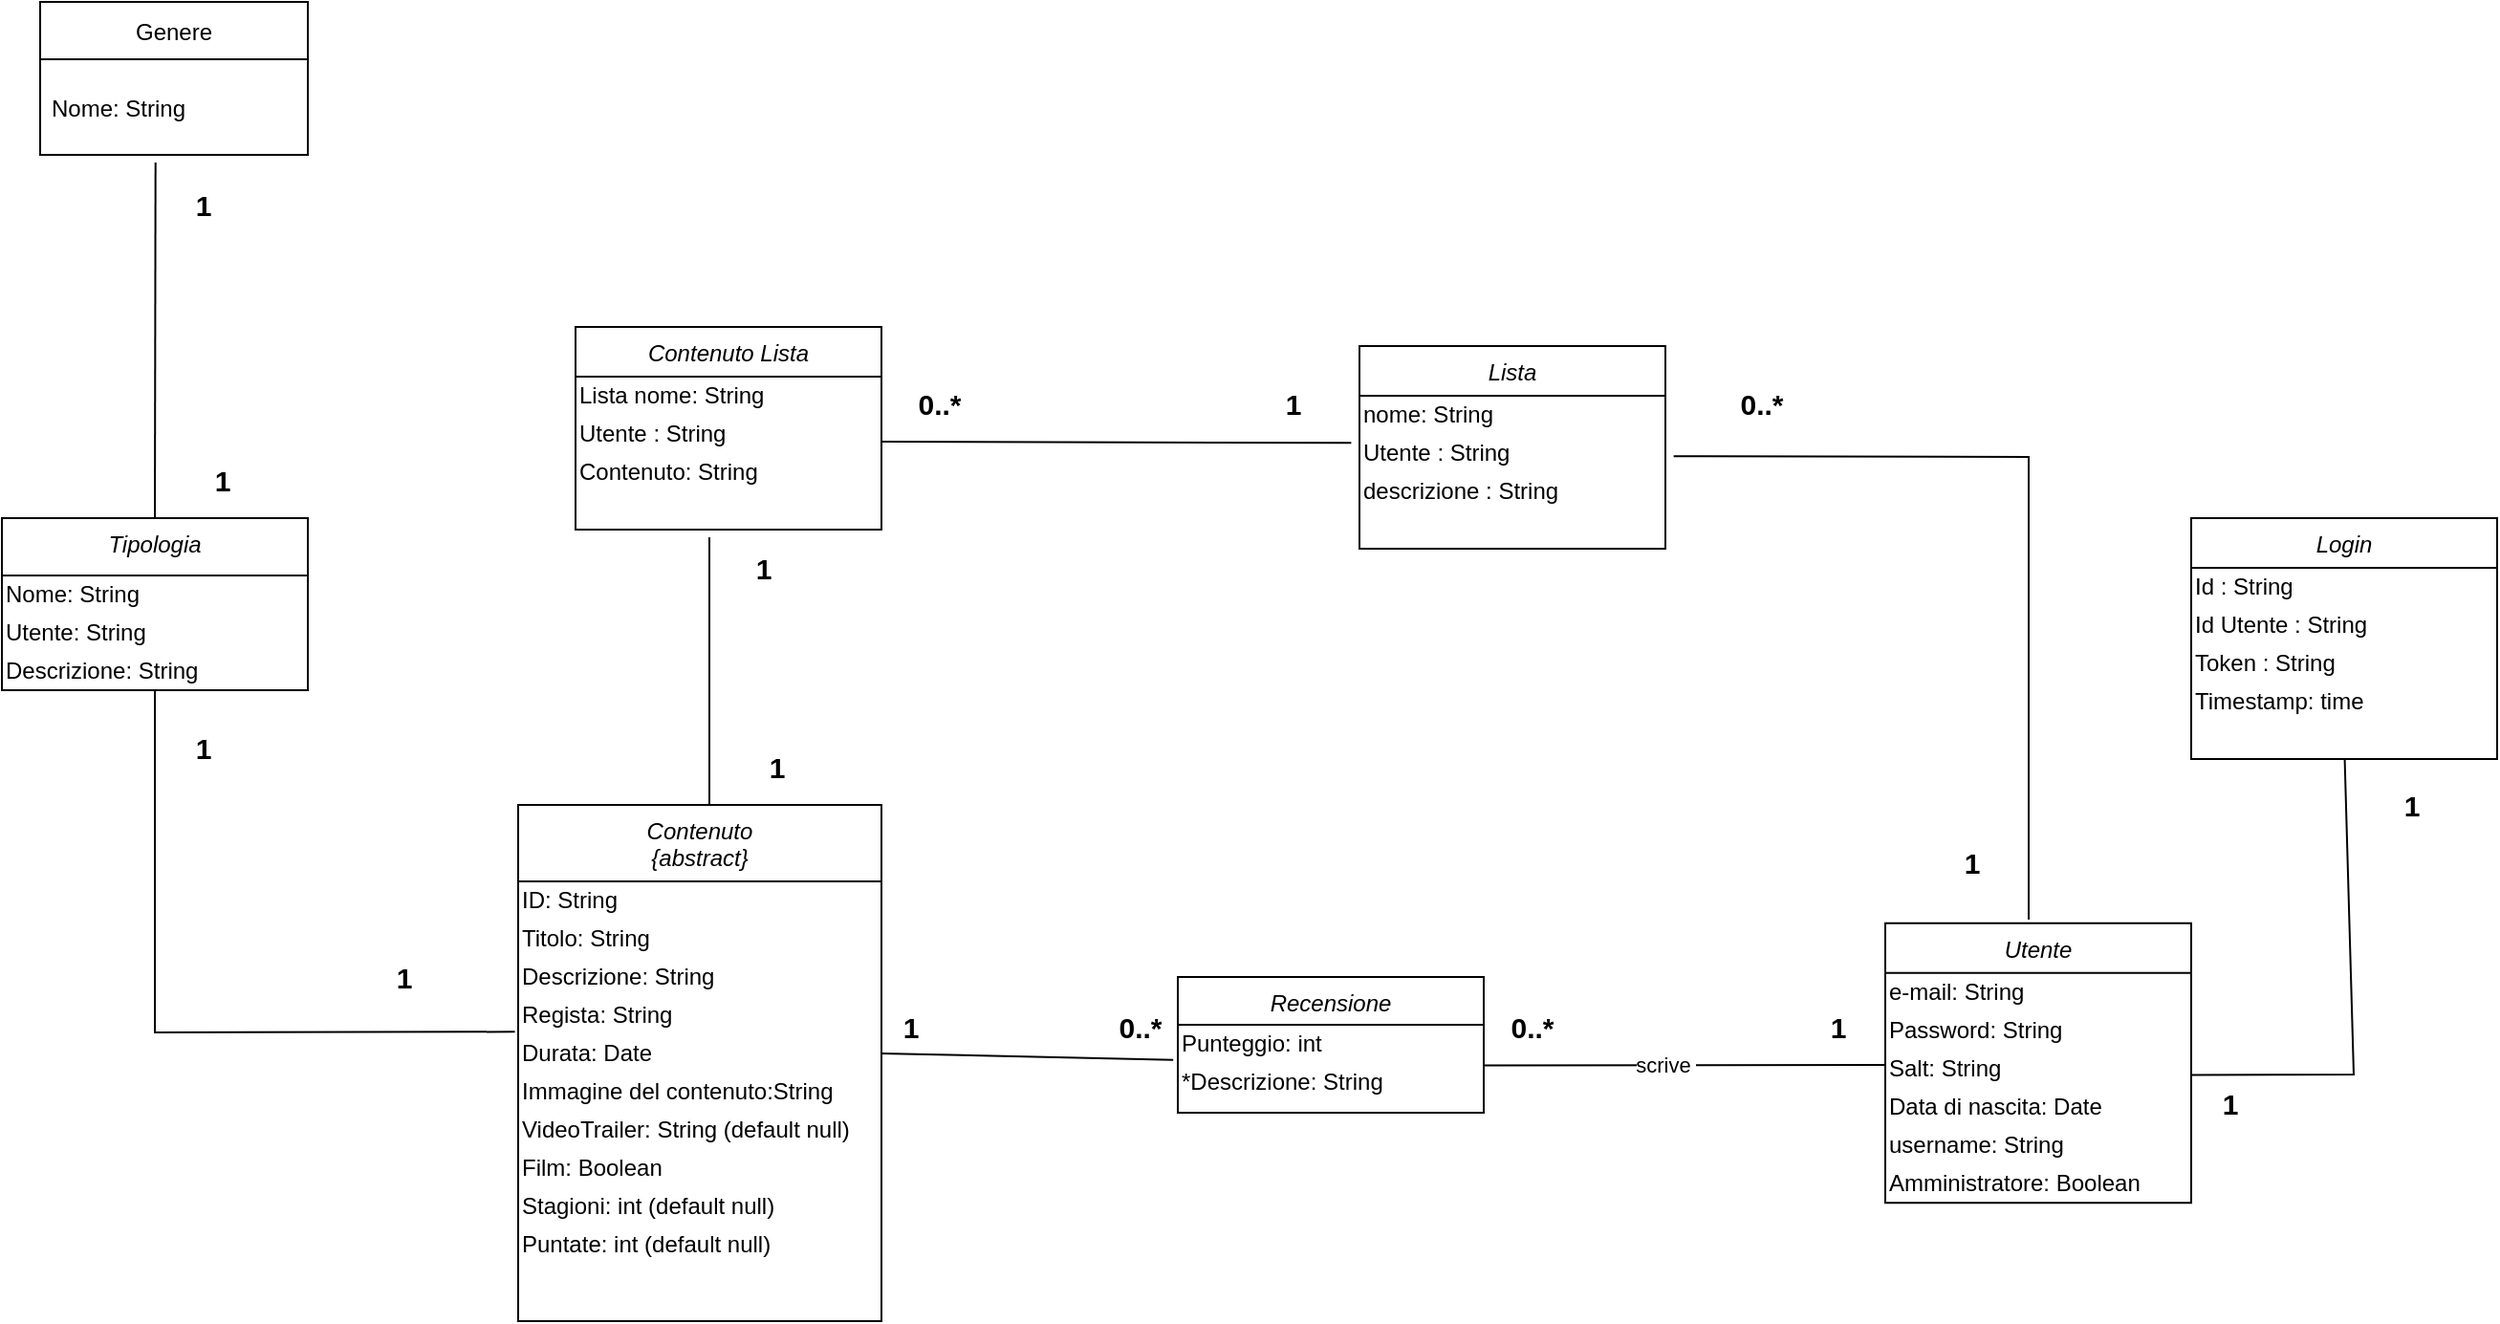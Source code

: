 <mxfile version="16.4.3" type="device"><diagram id="C5RBs43oDa-KdzZeNtuy" name="Page-1"><mxGraphModel dx="1563" dy="659" grid="1" gridSize="10" guides="1" tooltips="1" connect="1" arrows="1" fold="1" page="1" pageScale="1" pageWidth="827" pageHeight="1169" math="0" shadow="0"><root><mxCell id="WIyWlLk6GJQsqaUBKTNV-0"/><mxCell id="WIyWlLk6GJQsqaUBKTNV-1" parent="WIyWlLk6GJQsqaUBKTNV-0"/><mxCell id="zkfFHV4jXpPFQw0GAbJ--0" value="Tipologia" style="swimlane;fontStyle=2;align=center;verticalAlign=top;childLayout=stackLayout;horizontal=1;startSize=30;horizontalStack=0;resizeParent=1;resizeLast=0;collapsible=1;marginBottom=0;rounded=0;shadow=0;strokeWidth=1;" parent="WIyWlLk6GJQsqaUBKTNV-1" vertex="1"><mxGeometry x="110" y="340" width="160" height="90" as="geometry"><mxRectangle x="230" y="140" width="160" height="26" as="alternateBounds"/></mxGeometry></mxCell><mxCell id="r8ZvNoIBMUAmXowGpqNt-1" value="&lt;div&gt;Nome: String&lt;br&gt;&lt;/div&gt;" style="text;html=1;align=left;verticalAlign=middle;resizable=0;points=[];autosize=1;strokeColor=none;fillColor=none;" parent="zkfFHV4jXpPFQw0GAbJ--0" vertex="1"><mxGeometry y="30" width="160" height="20" as="geometry"/></mxCell><mxCell id="nDpilr7TmWG6EFmUoAhw-36" value="&lt;div&gt;Utente: String&lt;br&gt;&lt;/div&gt;" style="text;html=1;align=left;verticalAlign=middle;resizable=0;points=[];autosize=1;strokeColor=none;fillColor=none;" vertex="1" parent="zkfFHV4jXpPFQw0GAbJ--0"><mxGeometry y="50" width="160" height="20" as="geometry"/></mxCell><mxCell id="nDpilr7TmWG6EFmUoAhw-37" value="&lt;div&gt;Descrizione: String&lt;br&gt;&lt;/div&gt;" style="text;html=1;align=left;verticalAlign=middle;resizable=0;points=[];autosize=1;strokeColor=none;fillColor=none;" vertex="1" parent="zkfFHV4jXpPFQw0GAbJ--0"><mxGeometry y="70" width="160" height="20" as="geometry"/></mxCell><mxCell id="N_tvDZVbCYq2JnDTWiLu-1" value="Contenuto&#10;{abstract}&#10;" style="swimlane;fontStyle=2;align=center;verticalAlign=top;childLayout=stackLayout;horizontal=1;startSize=40;horizontalStack=0;resizeParent=1;resizeLast=0;collapsible=1;marginBottom=0;rounded=0;shadow=0;strokeWidth=1;" parent="WIyWlLk6GJQsqaUBKTNV-1" vertex="1"><mxGeometry x="380" y="490" width="190" height="270" as="geometry"><mxRectangle x="230" y="140" width="160" height="26" as="alternateBounds"/></mxGeometry></mxCell><mxCell id="r8ZvNoIBMUAmXowGpqNt-5" value="&lt;div align=&quot;left&quot;&gt;ID: String&lt;/div&gt;" style="text;html=1;align=left;verticalAlign=middle;resizable=0;points=[];autosize=1;strokeColor=none;fillColor=none;" parent="N_tvDZVbCYq2JnDTWiLu-1" vertex="1"><mxGeometry y="40" width="190" height="20" as="geometry"/></mxCell><mxCell id="r8ZvNoIBMUAmXowGpqNt-6" value="&lt;div align=&quot;left&quot;&gt;Titolo: String&lt;/div&gt;" style="text;html=1;align=left;verticalAlign=middle;resizable=0;points=[];autosize=1;strokeColor=none;fillColor=none;" parent="N_tvDZVbCYq2JnDTWiLu-1" vertex="1"><mxGeometry y="60" width="190" height="20" as="geometry"/></mxCell><mxCell id="r8ZvNoIBMUAmXowGpqNt-7" value="&lt;div align=&quot;left&quot;&gt;Descrizione: String&lt;/div&gt;" style="text;html=1;align=left;verticalAlign=middle;resizable=0;points=[];autosize=1;strokeColor=none;fillColor=none;" parent="N_tvDZVbCYq2JnDTWiLu-1" vertex="1"><mxGeometry y="80" width="190" height="20" as="geometry"/></mxCell><mxCell id="r8ZvNoIBMUAmXowGpqNt-17" value="&lt;div align=&quot;left&quot;&gt;Regista: String&lt;/div&gt;" style="text;html=1;align=left;verticalAlign=middle;resizable=0;points=[];autosize=1;strokeColor=none;fillColor=none;" parent="N_tvDZVbCYq2JnDTWiLu-1" vertex="1"><mxGeometry y="100" width="190" height="20" as="geometry"/></mxCell><mxCell id="r8ZvNoIBMUAmXowGpqNt-18" value="&lt;div align=&quot;left&quot;&gt;Durata: Date&lt;br&gt;&lt;/div&gt;" style="text;html=1;align=left;verticalAlign=middle;resizable=0;points=[];autosize=1;strokeColor=none;fillColor=none;" parent="N_tvDZVbCYq2JnDTWiLu-1" vertex="1"><mxGeometry y="120" width="190" height="20" as="geometry"/></mxCell><mxCell id="r8ZvNoIBMUAmXowGpqNt-19" value="Immagine del contenuto:String" style="text;html=1;align=left;verticalAlign=middle;resizable=0;points=[];autosize=1;strokeColor=none;fillColor=none;" parent="N_tvDZVbCYq2JnDTWiLu-1" vertex="1"><mxGeometry y="140" width="190" height="20" as="geometry"/></mxCell><mxCell id="r8ZvNoIBMUAmXowGpqNt-20" value="VideoTrailer: String (default null)" style="text;html=1;align=left;verticalAlign=middle;resizable=0;points=[];autosize=1;strokeColor=none;fillColor=none;" parent="N_tvDZVbCYq2JnDTWiLu-1" vertex="1"><mxGeometry y="160" width="190" height="20" as="geometry"/></mxCell><mxCell id="UwsfrBKs7EDXlLyjevda-4" value="Film: Boolean&amp;nbsp;" style="text;html=1;align=left;verticalAlign=middle;resizable=0;points=[];autosize=1;strokeColor=none;fillColor=none;" parent="N_tvDZVbCYq2JnDTWiLu-1" vertex="1"><mxGeometry y="180" width="190" height="20" as="geometry"/></mxCell><mxCell id="UwsfrBKs7EDXlLyjevda-5" value="Stagioni: int (default null)" style="text;html=1;align=left;verticalAlign=middle;resizable=0;points=[];autosize=1;strokeColor=none;fillColor=none;" parent="N_tvDZVbCYq2JnDTWiLu-1" vertex="1"><mxGeometry y="200" width="190" height="20" as="geometry"/></mxCell><mxCell id="UwsfrBKs7EDXlLyjevda-6" value="Puntate: int (default null)" style="text;html=1;align=left;verticalAlign=middle;resizable=0;points=[];autosize=1;strokeColor=none;fillColor=none;" parent="N_tvDZVbCYq2JnDTWiLu-1" vertex="1"><mxGeometry y="220" width="190" height="20" as="geometry"/></mxCell><mxCell id="N_tvDZVbCYq2JnDTWiLu-13" value="Utente" style="swimlane;fontStyle=2;align=center;verticalAlign=top;childLayout=stackLayout;horizontal=1;startSize=26;horizontalStack=0;resizeParent=1;resizeLast=0;collapsible=1;marginBottom=0;rounded=0;shadow=0;strokeWidth=1;" parent="WIyWlLk6GJQsqaUBKTNV-1" vertex="1"><mxGeometry x="1095" y="551.88" width="160" height="146.25" as="geometry"><mxRectangle x="230" y="140" width="160" height="26" as="alternateBounds"/></mxGeometry></mxCell><mxCell id="r8ZvNoIBMUAmXowGpqNt-2" value="e-mail: String&lt;span style=&quot;white-space: pre&quot;&gt;&#9;&lt;/span&gt;" style="text;html=1;align=left;verticalAlign=middle;resizable=0;points=[];autosize=1;strokeColor=none;fillColor=none;" parent="N_tvDZVbCYq2JnDTWiLu-13" vertex="1"><mxGeometry y="26" width="160" height="20" as="geometry"/></mxCell><mxCell id="r8ZvNoIBMUAmXowGpqNt-28" value="&lt;div align=&quot;left&quot;&gt;Password: String&lt;br&gt;&lt;/div&gt;" style="text;html=1;align=left;verticalAlign=middle;resizable=0;points=[];autosize=1;strokeColor=none;fillColor=none;" parent="N_tvDZVbCYq2JnDTWiLu-13" vertex="1"><mxGeometry y="46" width="160" height="20" as="geometry"/></mxCell><mxCell id="r8ZvNoIBMUAmXowGpqNt-29" value="Salt: String" style="text;html=1;align=left;verticalAlign=middle;resizable=0;points=[];autosize=1;strokeColor=none;fillColor=none;" parent="N_tvDZVbCYq2JnDTWiLu-13" vertex="1"><mxGeometry y="66" width="160" height="20" as="geometry"/></mxCell><mxCell id="r8ZvNoIBMUAmXowGpqNt-30" value="&lt;div align=&quot;left&quot;&gt;Data di nascita: Date&lt;/div&gt;" style="text;html=1;align=left;verticalAlign=middle;resizable=0;points=[];autosize=1;strokeColor=none;fillColor=none;" parent="N_tvDZVbCYq2JnDTWiLu-13" vertex="1"><mxGeometry y="86" width="160" height="20" as="geometry"/></mxCell><mxCell id="r8ZvNoIBMUAmXowGpqNt-31" value="username: String" style="text;html=1;align=left;verticalAlign=middle;resizable=0;points=[];autosize=1;strokeColor=none;fillColor=none;" parent="N_tvDZVbCYq2JnDTWiLu-13" vertex="1"><mxGeometry y="106" width="160" height="20" as="geometry"/></mxCell><mxCell id="r8ZvNoIBMUAmXowGpqNt-34" value="Amministratore: Boolean" style="text;html=1;align=left;verticalAlign=middle;resizable=0;points=[];autosize=1;strokeColor=none;fillColor=none;" parent="N_tvDZVbCYq2JnDTWiLu-13" vertex="1"><mxGeometry y="126" width="160" height="20" as="geometry"/></mxCell><mxCell id="N_tvDZVbCYq2JnDTWiLu-30" value="1" style="text;strokeColor=none;fillColor=none;html=1;fontSize=15;fontStyle=1;verticalAlign=middle;align=center;" parent="WIyWlLk6GJQsqaUBKTNV-1" vertex="1"><mxGeometry x="770" y="270" width="30" height="20" as="geometry"/></mxCell><mxCell id="N_tvDZVbCYq2JnDTWiLu-33" value="0..*" style="text;strokeColor=none;fillColor=none;html=1;fontSize=15;fontStyle=1;verticalAlign=middle;align=center;" parent="WIyWlLk6GJQsqaUBKTNV-1" vertex="1"><mxGeometry x="895" y="596.25" width="30" height="20" as="geometry"/></mxCell><mxCell id="N_tvDZVbCYq2JnDTWiLu-35" value="1" style="text;strokeColor=none;fillColor=none;html=1;fontSize=15;fontStyle=1;verticalAlign=middle;align=center;" parent="WIyWlLk6GJQsqaUBKTNV-1" vertex="1"><mxGeometry x="570" y="596.25" width="30" height="20" as="geometry"/></mxCell><mxCell id="r8ZvNoIBMUAmXowGpqNt-9" value="Genere" style="swimlane;fontStyle=0;childLayout=stackLayout;horizontal=1;startSize=30;horizontalStack=0;resizeParent=1;resizeParentMax=0;resizeLast=0;collapsible=1;marginBottom=0;" parent="WIyWlLk6GJQsqaUBKTNV-1" vertex="1"><mxGeometry x="130" y="70" width="140" height="80" as="geometry"/></mxCell><mxCell id="nDpilr7TmWG6EFmUoAhw-5" value="Nome: String" style="text;strokeColor=none;fillColor=none;align=left;verticalAlign=middle;spacingLeft=4;spacingRight=4;overflow=hidden;points=[[0,0.5],[1,0.5]];portConstraint=eastwest;rotatable=0;" vertex="1" parent="r8ZvNoIBMUAmXowGpqNt-9"><mxGeometry y="30" width="140" height="50" as="geometry"/></mxCell><mxCell id="r8ZvNoIBMUAmXowGpqNt-14" value="0..*" style="text;strokeColor=none;fillColor=none;html=1;fontSize=15;fontStyle=1;verticalAlign=middle;align=center;" parent="WIyWlLk6GJQsqaUBKTNV-1" vertex="1"><mxGeometry x="685" y="586.25" width="40" height="40" as="geometry"/></mxCell><mxCell id="r8ZvNoIBMUAmXowGpqNt-15" value="1" style="text;strokeColor=none;fillColor=none;html=1;fontSize=15;fontStyle=1;verticalAlign=middle;align=center;" parent="WIyWlLk6GJQsqaUBKTNV-1" vertex="1"><mxGeometry x="1050" y="586.25" width="40" height="40" as="geometry"/></mxCell><mxCell id="UwsfrBKs7EDXlLyjevda-7" value="Contenuto Lista" style="swimlane;fontStyle=2;align=center;verticalAlign=top;childLayout=stackLayout;horizontal=1;startSize=26;horizontalStack=0;resizeParent=1;resizeLast=0;collapsible=1;marginBottom=0;rounded=0;shadow=0;strokeWidth=1;" parent="WIyWlLk6GJQsqaUBKTNV-1" vertex="1"><mxGeometry x="410" y="240" width="160" height="106" as="geometry"><mxRectangle x="230" y="140" width="160" height="26" as="alternateBounds"/></mxGeometry></mxCell><mxCell id="UwsfrBKs7EDXlLyjevda-8" value="Lista nome: String&lt;span style=&quot;white-space: pre&quot;&gt;&#9;&lt;/span&gt;" style="text;html=1;align=left;verticalAlign=middle;resizable=0;points=[];autosize=1;strokeColor=none;fillColor=none;" parent="UwsfrBKs7EDXlLyjevda-7" vertex="1"><mxGeometry y="26" width="160" height="20" as="geometry"/></mxCell><mxCell id="UwsfrBKs7EDXlLyjevda-9" value="&lt;div align=&quot;left&quot;&gt;Utente : String&lt;br&gt;&lt;/div&gt;" style="text;html=1;align=left;verticalAlign=middle;resizable=0;points=[];autosize=1;strokeColor=none;fillColor=none;" parent="UwsfrBKs7EDXlLyjevda-7" vertex="1"><mxGeometry y="46" width="160" height="20" as="geometry"/></mxCell><mxCell id="UwsfrBKs7EDXlLyjevda-10" value="Contenuto: String" style="text;html=1;align=left;verticalAlign=middle;resizable=0;points=[];autosize=1;strokeColor=none;fillColor=none;" parent="UwsfrBKs7EDXlLyjevda-7" vertex="1"><mxGeometry y="66" width="160" height="20" as="geometry"/></mxCell><mxCell id="UwsfrBKs7EDXlLyjevda-11" value="&lt;div align=&quot;left&quot;&gt;&lt;br&gt;&lt;/div&gt;" style="text;html=1;align=left;verticalAlign=middle;resizable=0;points=[];autosize=1;strokeColor=none;fillColor=none;" parent="UwsfrBKs7EDXlLyjevda-7" vertex="1"><mxGeometry y="86" width="160" height="20" as="geometry"/></mxCell><mxCell id="nDpilr7TmWG6EFmUoAhw-3" style="edgeStyle=orthogonalEdgeStyle;rounded=0;orthogonalLoop=1;jettySize=auto;html=1;exitX=0.5;exitY=1;exitDx=0;exitDy=0;" edge="1" parent="WIyWlLk6GJQsqaUBKTNV-1" source="r8ZvNoIBMUAmXowGpqNt-15" target="r8ZvNoIBMUAmXowGpqNt-15"><mxGeometry relative="1" as="geometry"/></mxCell><mxCell id="nDpilr7TmWG6EFmUoAhw-16" value="" style="endArrow=none;html=1;rounded=0;entryX=-0.015;entryY=-0.083;entryDx=0;entryDy=0;entryPerimeter=0;" edge="1" parent="WIyWlLk6GJQsqaUBKTNV-1" target="nDpilr7TmWG6EFmUoAhw-19"><mxGeometry width="50" height="50" relative="1" as="geometry"><mxPoint x="570" y="620" as="sourcePoint"/><mxPoint x="665" y="620" as="targetPoint"/></mxGeometry></mxCell><mxCell id="nDpilr7TmWG6EFmUoAhw-17" value="Recensione" style="swimlane;fontStyle=2;align=center;verticalAlign=top;childLayout=stackLayout;horizontal=1;startSize=25;horizontalStack=0;resizeParent=1;resizeLast=0;collapsible=1;marginBottom=0;rounded=0;shadow=0;strokeWidth=1;" vertex="1" parent="WIyWlLk6GJQsqaUBKTNV-1"><mxGeometry x="725" y="580" width="160" height="71" as="geometry"><mxRectangle x="230" y="140" width="160" height="26" as="alternateBounds"/></mxGeometry></mxCell><mxCell id="nDpilr7TmWG6EFmUoAhw-18" value="&lt;div align=&quot;left&quot;&gt;Punteggio: int&lt;/div&gt;" style="text;html=1;align=left;verticalAlign=middle;resizable=0;points=[];autosize=1;strokeColor=none;fillColor=none;" vertex="1" parent="nDpilr7TmWG6EFmUoAhw-17"><mxGeometry y="25" width="160" height="20" as="geometry"/></mxCell><mxCell id="nDpilr7TmWG6EFmUoAhw-19" value="*Descrizione: String" style="text;html=1;align=left;verticalAlign=middle;resizable=0;points=[];autosize=1;strokeColor=none;fillColor=none;" vertex="1" parent="nDpilr7TmWG6EFmUoAhw-17"><mxGeometry y="45" width="160" height="20" as="geometry"/></mxCell><mxCell id="nDpilr7TmWG6EFmUoAhw-20" value="" style="endArrow=none;html=1;rounded=0;" edge="1" parent="WIyWlLk6GJQsqaUBKTNV-1"><mxGeometry width="50" height="50" relative="1" as="geometry"><mxPoint x="885" y="626.25" as="sourcePoint"/><mxPoint x="1095" y="626" as="targetPoint"/></mxGeometry></mxCell><mxCell id="nDpilr7TmWG6EFmUoAhw-21" value="scrive&amp;nbsp;" style="edgeLabel;html=1;align=center;verticalAlign=middle;resizable=0;points=[];" vertex="1" connectable="0" parent="nDpilr7TmWG6EFmUoAhw-20"><mxGeometry x="-0.098" relative="1" as="geometry"><mxPoint as="offset"/></mxGeometry></mxCell><mxCell id="nDpilr7TmWG6EFmUoAhw-27" value="1" style="text;strokeColor=none;fillColor=none;html=1;fontSize=15;fontStyle=1;verticalAlign=middle;align=center;" vertex="1" parent="WIyWlLk6GJQsqaUBKTNV-1"><mxGeometry x="460" y="346" width="95" height="40" as="geometry"/></mxCell><mxCell id="nDpilr7TmWG6EFmUoAhw-28" value="" style="endArrow=none;html=1;rounded=0;entryX=1.027;entryY=0.583;entryDx=0;entryDy=0;entryPerimeter=0;" edge="1" parent="WIyWlLk6GJQsqaUBKTNV-1" target="nDpilr7TmWG6EFmUoAhw-31"><mxGeometry width="50" height="50" relative="1" as="geometry"><mxPoint x="1170" y="550" as="sourcePoint"/><mxPoint x="1170" y="290" as="targetPoint"/><Array as="points"><mxPoint x="1170" y="308"/></Array></mxGeometry></mxCell><mxCell id="nDpilr7TmWG6EFmUoAhw-29" value="Lista" style="swimlane;fontStyle=2;align=center;verticalAlign=top;childLayout=stackLayout;horizontal=1;startSize=26;horizontalStack=0;resizeParent=1;resizeLast=0;collapsible=1;marginBottom=0;rounded=0;shadow=0;strokeWidth=1;" vertex="1" parent="WIyWlLk6GJQsqaUBKTNV-1"><mxGeometry x="820" y="250" width="160" height="106" as="geometry"><mxRectangle x="230" y="140" width="160" height="26" as="alternateBounds"/></mxGeometry></mxCell><mxCell id="nDpilr7TmWG6EFmUoAhw-30" value="nome: String&lt;span style=&quot;white-space: pre&quot;&gt;&#9;&lt;/span&gt;" style="text;html=1;align=left;verticalAlign=middle;resizable=0;points=[];autosize=1;strokeColor=none;fillColor=none;" vertex="1" parent="nDpilr7TmWG6EFmUoAhw-29"><mxGeometry y="26" width="160" height="20" as="geometry"/></mxCell><mxCell id="nDpilr7TmWG6EFmUoAhw-31" value="&lt;div align=&quot;left&quot;&gt;Utente : String&lt;br&gt;&lt;/div&gt;" style="text;html=1;align=left;verticalAlign=middle;resizable=0;points=[];autosize=1;strokeColor=none;fillColor=none;" vertex="1" parent="nDpilr7TmWG6EFmUoAhw-29"><mxGeometry y="46" width="160" height="20" as="geometry"/></mxCell><mxCell id="nDpilr7TmWG6EFmUoAhw-32" value="descrizione : String" style="text;html=1;align=left;verticalAlign=middle;resizable=0;points=[];autosize=1;strokeColor=none;fillColor=none;" vertex="1" parent="nDpilr7TmWG6EFmUoAhw-29"><mxGeometry y="66" width="160" height="20" as="geometry"/></mxCell><mxCell id="nDpilr7TmWG6EFmUoAhw-33" value="&lt;div align=&quot;left&quot;&gt;&lt;br&gt;&lt;/div&gt;" style="text;html=1;align=left;verticalAlign=middle;resizable=0;points=[];autosize=1;strokeColor=none;fillColor=none;" vertex="1" parent="nDpilr7TmWG6EFmUoAhw-29"><mxGeometry y="86" width="160" height="20" as="geometry"/></mxCell><mxCell id="nDpilr7TmWG6EFmUoAhw-34" value="0..*" style="text;strokeColor=none;fillColor=none;html=1;fontSize=15;fontStyle=1;verticalAlign=middle;align=center;" vertex="1" parent="WIyWlLk6GJQsqaUBKTNV-1"><mxGeometry x="580" y="258" width="40" height="44" as="geometry"/></mxCell><mxCell id="nDpilr7TmWG6EFmUoAhw-35" value="" style="endArrow=none;html=1;rounded=0;exitX=-0.009;exitY=-0.067;exitDx=0;exitDy=0;exitPerimeter=0;" edge="1" parent="WIyWlLk6GJQsqaUBKTNV-1" source="r8ZvNoIBMUAmXowGpqNt-18"><mxGeometry width="50" height="50" relative="1" as="geometry"><mxPoint x="190" y="600" as="sourcePoint"/><mxPoint x="190" y="430" as="targetPoint"/><Array as="points"><mxPoint x="190" y="609"/></Array></mxGeometry></mxCell><mxCell id="nDpilr7TmWG6EFmUoAhw-38" value="1" style="text;strokeColor=none;fillColor=none;html=1;fontSize=15;fontStyle=1;verticalAlign=middle;align=center;" vertex="1" parent="WIyWlLk6GJQsqaUBKTNV-1"><mxGeometry x="300" y="560" width="40" height="40" as="geometry"/></mxCell><mxCell id="nDpilr7TmWG6EFmUoAhw-39" value="1" style="text;strokeColor=none;fillColor=none;html=1;fontSize=15;fontStyle=1;verticalAlign=middle;align=center;" vertex="1" parent="WIyWlLk6GJQsqaUBKTNV-1"><mxGeometry x="200" y="450" width="30" height="20" as="geometry"/></mxCell><mxCell id="nDpilr7TmWG6EFmUoAhw-42" value="" style="endArrow=none;html=1;rounded=0;exitX=0.5;exitY=0;exitDx=0;exitDy=0;entryX=0.431;entryY=1.08;entryDx=0;entryDy=0;entryPerimeter=0;" edge="1" parent="WIyWlLk6GJQsqaUBKTNV-1" source="zkfFHV4jXpPFQw0GAbJ--0" target="nDpilr7TmWG6EFmUoAhw-5"><mxGeometry width="50" height="50" relative="1" as="geometry"><mxPoint x="200" y="330" as="sourcePoint"/><mxPoint x="210" y="150" as="targetPoint"/></mxGeometry></mxCell><mxCell id="nDpilr7TmWG6EFmUoAhw-43" value="1" style="text;strokeColor=none;fillColor=none;html=1;fontSize=15;fontStyle=1;verticalAlign=middle;align=center;" vertex="1" parent="WIyWlLk6GJQsqaUBKTNV-1"><mxGeometry x="210" y="310" width="30" height="20" as="geometry"/></mxCell><mxCell id="nDpilr7TmWG6EFmUoAhw-44" value="1" style="text;strokeColor=none;fillColor=none;html=1;fontSize=15;fontStyle=1;verticalAlign=middle;align=center;" vertex="1" parent="WIyWlLk6GJQsqaUBKTNV-1"><mxGeometry x="200" y="166" width="30" height="20" as="geometry"/></mxCell><mxCell id="nDpilr7TmWG6EFmUoAhw-45" value="" style="endArrow=none;html=1;rounded=0;" edge="1" parent="WIyWlLk6GJQsqaUBKTNV-1"><mxGeometry width="50" height="50" relative="1" as="geometry"><mxPoint x="480" y="490" as="sourcePoint"/><mxPoint x="480" y="350" as="targetPoint"/></mxGeometry></mxCell><mxCell id="nDpilr7TmWG6EFmUoAhw-51" value="1" style="text;strokeColor=none;fillColor=none;html=1;fontSize=15;fontStyle=1;verticalAlign=middle;align=center;" vertex="1" parent="WIyWlLk6GJQsqaUBKTNV-1"><mxGeometry x="500" y="460" width="30" height="20" as="geometry"/></mxCell><mxCell id="nDpilr7TmWG6EFmUoAhw-52" value="" style="endArrow=none;html=1;rounded=0;entryX=-0.027;entryY=0.233;entryDx=0;entryDy=0;entryPerimeter=0;" edge="1" parent="WIyWlLk6GJQsqaUBKTNV-1" target="nDpilr7TmWG6EFmUoAhw-31"><mxGeometry width="50" height="50" relative="1" as="geometry"><mxPoint x="570" y="300" as="sourcePoint"/><mxPoint x="620" y="250" as="targetPoint"/></mxGeometry></mxCell><mxCell id="nDpilr7TmWG6EFmUoAhw-53" value="Login" style="swimlane;fontStyle=2;align=center;verticalAlign=top;childLayout=stackLayout;horizontal=1;startSize=26;horizontalStack=0;resizeParent=1;resizeLast=0;collapsible=1;marginBottom=0;rounded=0;shadow=0;strokeWidth=1;" vertex="1" parent="WIyWlLk6GJQsqaUBKTNV-1"><mxGeometry x="1255" y="340" width="160" height="126" as="geometry"><mxRectangle x="230" y="140" width="160" height="26" as="alternateBounds"/></mxGeometry></mxCell><mxCell id="nDpilr7TmWG6EFmUoAhw-54" value="Id : String" style="text;html=1;align=left;verticalAlign=middle;resizable=0;points=[];autosize=1;strokeColor=none;fillColor=none;" vertex="1" parent="nDpilr7TmWG6EFmUoAhw-53"><mxGeometry y="26" width="160" height="20" as="geometry"/></mxCell><mxCell id="nDpilr7TmWG6EFmUoAhw-55" value="&lt;div align=&quot;left&quot;&gt;Id Utente : String&lt;br&gt;&lt;/div&gt;" style="text;html=1;align=left;verticalAlign=middle;resizable=0;points=[];autosize=1;strokeColor=none;fillColor=none;" vertex="1" parent="nDpilr7TmWG6EFmUoAhw-53"><mxGeometry y="46" width="160" height="20" as="geometry"/></mxCell><mxCell id="nDpilr7TmWG6EFmUoAhw-56" value="Token : String" style="text;html=1;align=left;verticalAlign=middle;resizable=0;points=[];autosize=1;strokeColor=none;fillColor=none;" vertex="1" parent="nDpilr7TmWG6EFmUoAhw-53"><mxGeometry y="66" width="160" height="20" as="geometry"/></mxCell><mxCell id="nDpilr7TmWG6EFmUoAhw-57" value="&lt;div align=&quot;left&quot;&gt;Timestamp: time&lt;/div&gt;" style="text;html=1;align=left;verticalAlign=middle;resizable=0;points=[];autosize=1;strokeColor=none;fillColor=none;" vertex="1" parent="nDpilr7TmWG6EFmUoAhw-53"><mxGeometry y="86" width="160" height="20" as="geometry"/></mxCell><mxCell id="nDpilr7TmWG6EFmUoAhw-60" value="&lt;div align=&quot;left&quot;&gt;&lt;br&gt;&lt;/div&gt;" style="text;html=1;align=left;verticalAlign=middle;resizable=0;points=[];autosize=1;strokeColor=none;fillColor=none;" vertex="1" parent="nDpilr7TmWG6EFmUoAhw-53"><mxGeometry y="106" width="160" height="20" as="geometry"/></mxCell><mxCell id="nDpilr7TmWG6EFmUoAhw-58" value="1" style="text;strokeColor=none;fillColor=none;html=1;fontSize=15;fontStyle=1;verticalAlign=middle;align=center;" vertex="1" parent="WIyWlLk6GJQsqaUBKTNV-1"><mxGeometry x="1120" y="500" width="40" height="40" as="geometry"/></mxCell><mxCell id="nDpilr7TmWG6EFmUoAhw-59" value="0..*" style="text;strokeColor=none;fillColor=none;html=1;fontSize=15;fontStyle=1;verticalAlign=middle;align=center;" vertex="1" parent="WIyWlLk6GJQsqaUBKTNV-1"><mxGeometry x="1010" y="258" width="40" height="44" as="geometry"/></mxCell><mxCell id="nDpilr7TmWG6EFmUoAhw-61" value="" style="endArrow=none;html=1;rounded=0;" edge="1" parent="WIyWlLk6GJQsqaUBKTNV-1" target="nDpilr7TmWG6EFmUoAhw-60"><mxGeometry width="50" height="50" relative="1" as="geometry"><mxPoint x="1255" y="631.25" as="sourcePoint"/><mxPoint x="1340" y="470" as="targetPoint"/><Array as="points"><mxPoint x="1340" y="631"/></Array></mxGeometry></mxCell><mxCell id="nDpilr7TmWG6EFmUoAhw-62" value="1" style="text;strokeColor=none;fillColor=none;html=1;fontSize=15;fontStyle=1;verticalAlign=middle;align=center;" vertex="1" parent="WIyWlLk6GJQsqaUBKTNV-1"><mxGeometry x="1350" y="470" width="40" height="40" as="geometry"/></mxCell><mxCell id="nDpilr7TmWG6EFmUoAhw-63" value="1" style="text;strokeColor=none;fillColor=none;html=1;fontSize=15;fontStyle=1;verticalAlign=middle;align=center;" vertex="1" parent="WIyWlLk6GJQsqaUBKTNV-1"><mxGeometry x="1255" y="626.25" width="40" height="40" as="geometry"/></mxCell></root></mxGraphModel></diagram></mxfile>